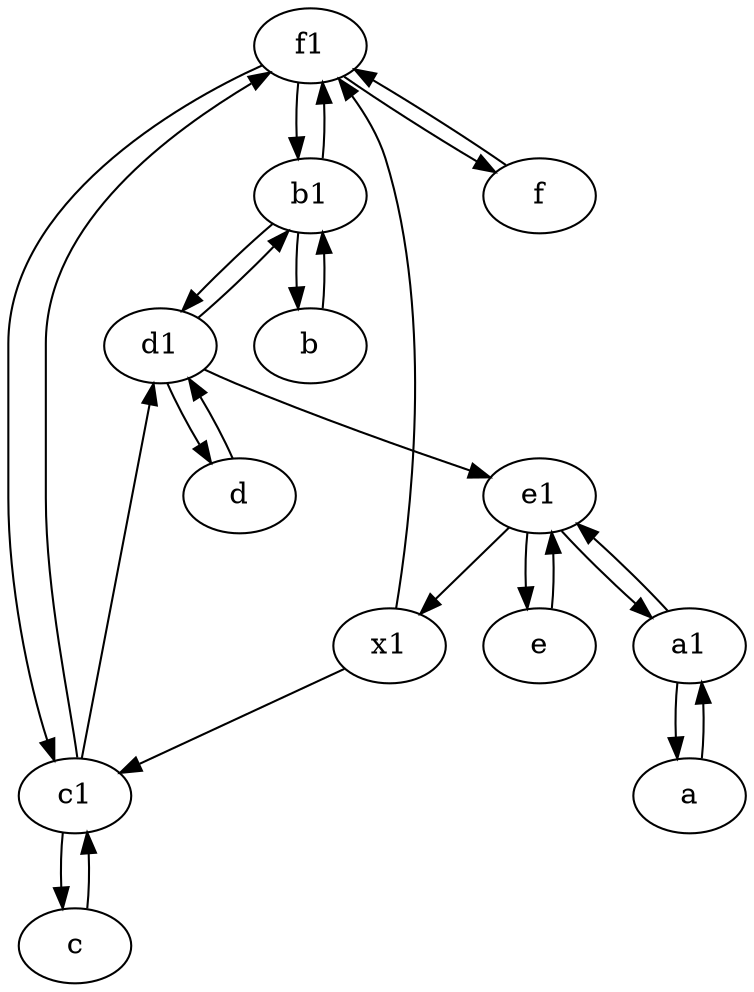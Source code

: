 digraph  {
	f1;
	e1 [pos="25,45!"];
	c [pos="20,10!"];
	b1 [pos="45,20!"];
	d1 [pos="25,30!"];
	c1 [pos="30,15!"];
	a [pos="40,10!"];
	x1;
	a1 [pos="40,15!"];
	b [pos="50,20!"];
	d [pos="20,30!"];
	f [pos="15,45!"];
	e [pos="30,50!"];
	x1 -> f1;
	d1 -> e1;
	c -> c1;
	f1 -> b1;
	b -> b1;
	x1 -> c1;
	a1 -> e1;
	a -> a1;
	b1 -> d1;
	e1 -> a1;
	c1 -> c;
	b1 -> b;
	e1 -> e;
	d1 -> b1;
	c1 -> f1;
	d1 -> d;
	a1 -> a;
	f1 -> f;
	c1 -> d1;
	f1 -> c1;
	e1 -> x1;
	d -> d1;
	f -> f1;
	e -> e1;
	b1 -> f1;

	}